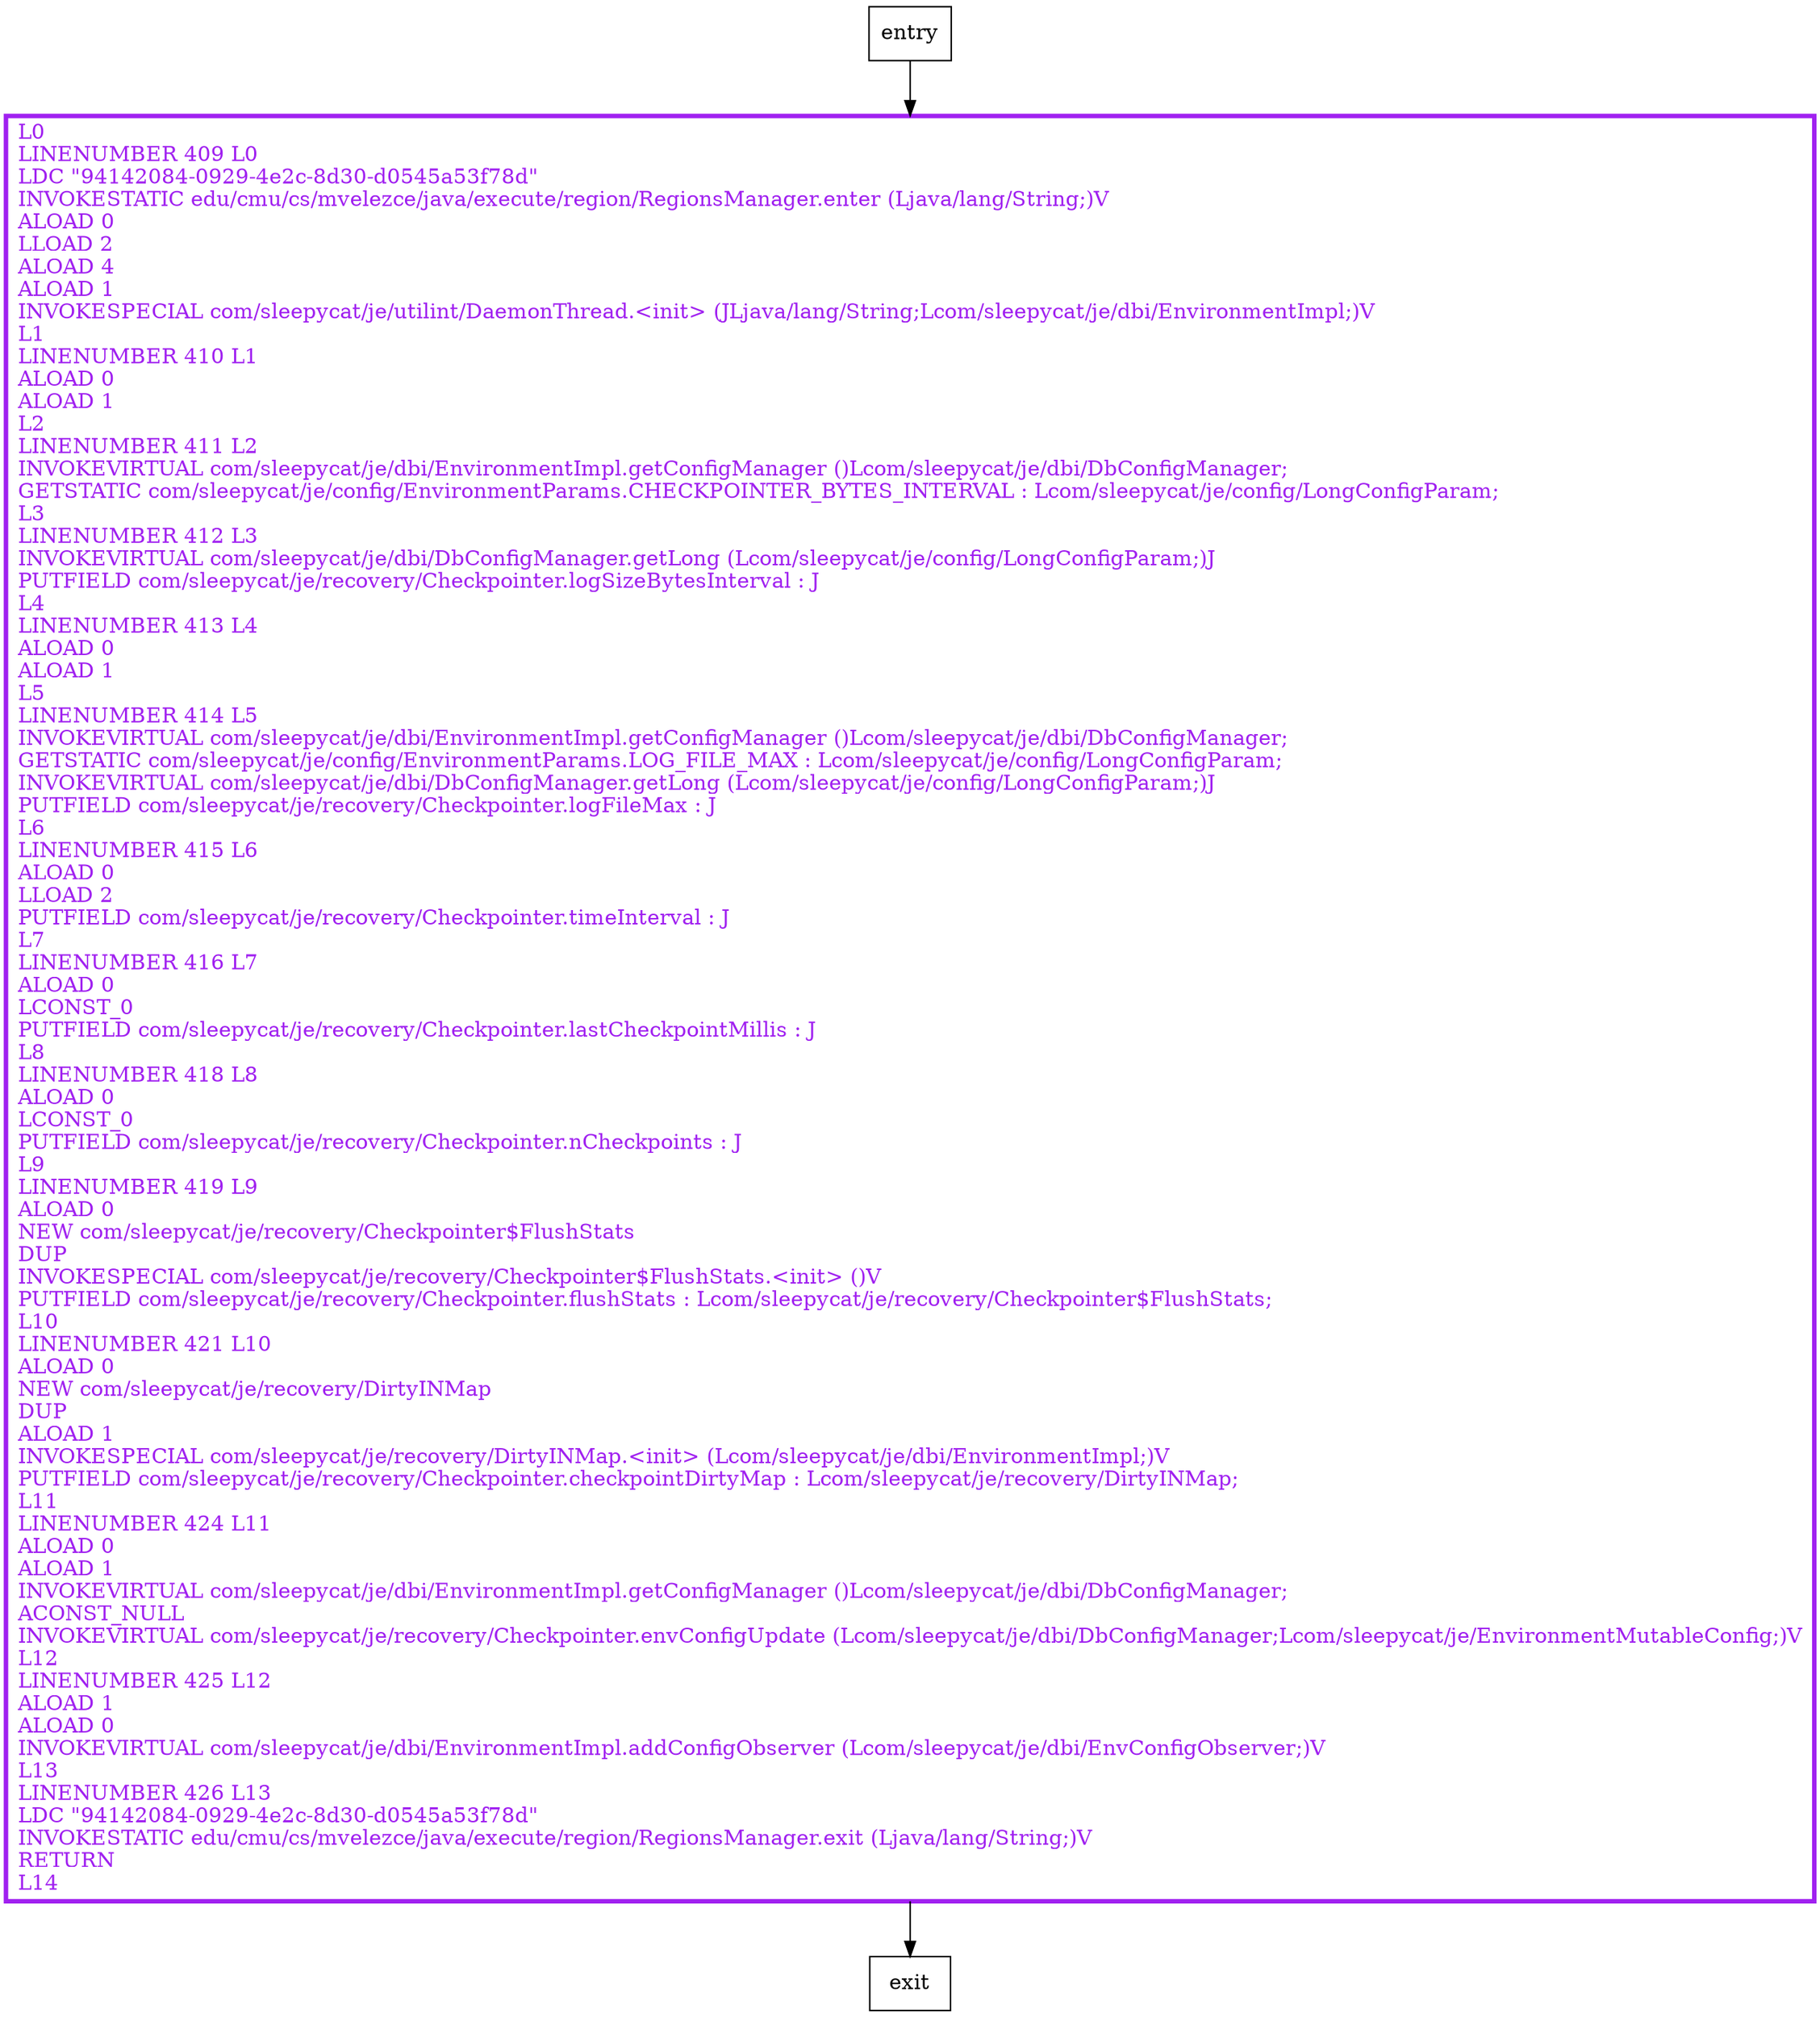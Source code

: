 digraph <init> {
node [shape=record];
1989497060 [label="L0\lLINENUMBER 409 L0\lLDC \"94142084-0929-4e2c-8d30-d0545a53f78d\"\lINVOKESTATIC edu/cmu/cs/mvelezce/java/execute/region/RegionsManager.enter (Ljava/lang/String;)V\lALOAD 0\lLLOAD 2\lALOAD 4\lALOAD 1\lINVOKESPECIAL com/sleepycat/je/utilint/DaemonThread.\<init\> (JLjava/lang/String;Lcom/sleepycat/je/dbi/EnvironmentImpl;)V\lL1\lLINENUMBER 410 L1\lALOAD 0\lALOAD 1\lL2\lLINENUMBER 411 L2\lINVOKEVIRTUAL com/sleepycat/je/dbi/EnvironmentImpl.getConfigManager ()Lcom/sleepycat/je/dbi/DbConfigManager;\lGETSTATIC com/sleepycat/je/config/EnvironmentParams.CHECKPOINTER_BYTES_INTERVAL : Lcom/sleepycat/je/config/LongConfigParam;\lL3\lLINENUMBER 412 L3\lINVOKEVIRTUAL com/sleepycat/je/dbi/DbConfigManager.getLong (Lcom/sleepycat/je/config/LongConfigParam;)J\lPUTFIELD com/sleepycat/je/recovery/Checkpointer.logSizeBytesInterval : J\lL4\lLINENUMBER 413 L4\lALOAD 0\lALOAD 1\lL5\lLINENUMBER 414 L5\lINVOKEVIRTUAL com/sleepycat/je/dbi/EnvironmentImpl.getConfigManager ()Lcom/sleepycat/je/dbi/DbConfigManager;\lGETSTATIC com/sleepycat/je/config/EnvironmentParams.LOG_FILE_MAX : Lcom/sleepycat/je/config/LongConfigParam;\lINVOKEVIRTUAL com/sleepycat/je/dbi/DbConfigManager.getLong (Lcom/sleepycat/je/config/LongConfigParam;)J\lPUTFIELD com/sleepycat/je/recovery/Checkpointer.logFileMax : J\lL6\lLINENUMBER 415 L6\lALOAD 0\lLLOAD 2\lPUTFIELD com/sleepycat/je/recovery/Checkpointer.timeInterval : J\lL7\lLINENUMBER 416 L7\lALOAD 0\lLCONST_0\lPUTFIELD com/sleepycat/je/recovery/Checkpointer.lastCheckpointMillis : J\lL8\lLINENUMBER 418 L8\lALOAD 0\lLCONST_0\lPUTFIELD com/sleepycat/je/recovery/Checkpointer.nCheckpoints : J\lL9\lLINENUMBER 419 L9\lALOAD 0\lNEW com/sleepycat/je/recovery/Checkpointer$FlushStats\lDUP\lINVOKESPECIAL com/sleepycat/je/recovery/Checkpointer$FlushStats.\<init\> ()V\lPUTFIELD com/sleepycat/je/recovery/Checkpointer.flushStats : Lcom/sleepycat/je/recovery/Checkpointer$FlushStats;\lL10\lLINENUMBER 421 L10\lALOAD 0\lNEW com/sleepycat/je/recovery/DirtyINMap\lDUP\lALOAD 1\lINVOKESPECIAL com/sleepycat/je/recovery/DirtyINMap.\<init\> (Lcom/sleepycat/je/dbi/EnvironmentImpl;)V\lPUTFIELD com/sleepycat/je/recovery/Checkpointer.checkpointDirtyMap : Lcom/sleepycat/je/recovery/DirtyINMap;\lL11\lLINENUMBER 424 L11\lALOAD 0\lALOAD 1\lINVOKEVIRTUAL com/sleepycat/je/dbi/EnvironmentImpl.getConfigManager ()Lcom/sleepycat/je/dbi/DbConfigManager;\lACONST_NULL\lINVOKEVIRTUAL com/sleepycat/je/recovery/Checkpointer.envConfigUpdate (Lcom/sleepycat/je/dbi/DbConfigManager;Lcom/sleepycat/je/EnvironmentMutableConfig;)V\lL12\lLINENUMBER 425 L12\lALOAD 1\lALOAD 0\lINVOKEVIRTUAL com/sleepycat/je/dbi/EnvironmentImpl.addConfigObserver (Lcom/sleepycat/je/dbi/EnvConfigObserver;)V\lL13\lLINENUMBER 426 L13\lLDC \"94142084-0929-4e2c-8d30-d0545a53f78d\"\lINVOKESTATIC edu/cmu/cs/mvelezce/java/execute/region/RegionsManager.exit (Ljava/lang/String;)V\lRETURN\lL14\l"];
entry;
exit;
entry -> 1989497060
1989497060 -> exit
1989497060[fontcolor="purple", penwidth=3, color="purple"];
}
